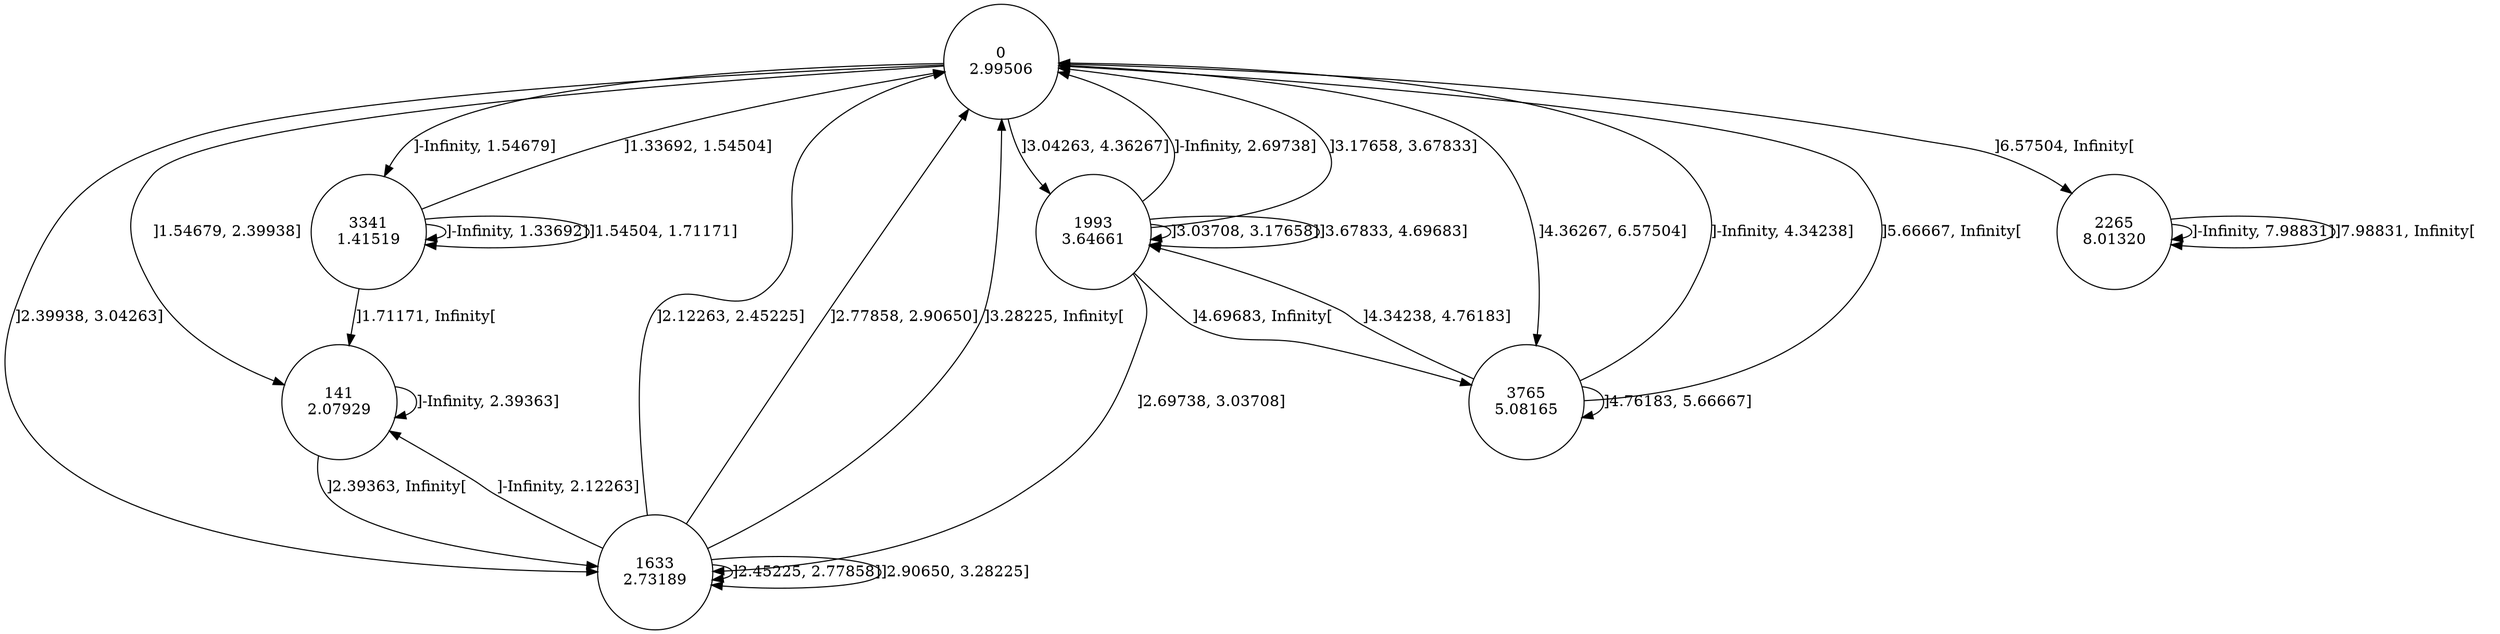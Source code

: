 digraph DFA {
0 [shape=circle, label="0\n2.99506"];
	0 -> 3341 [label="]-Infinity, 1.54679]"];
	0 -> 141 [label="]1.54679, 2.39938]"];
	0 -> 1633 [label="]2.39938, 3.04263]"];
	0 -> 1993 [label="]3.04263, 4.36267]"];
	0 -> 3765 [label="]4.36267, 6.57504]"];
	0 -> 2265 [label="]6.57504, Infinity["];
2265 [shape=circle, label="2265\n8.01320"];
	2265 -> 2265 [label="]-Infinity, 7.98831]"];
	2265 -> 2265 [label="]7.98831, Infinity["];
3765 [shape=circle, label="3765\n5.08165"];
	3765 -> 0 [label="]-Infinity, 4.34238]"];
	3765 -> 1993 [label="]4.34238, 4.76183]"];
	3765 -> 3765 [label="]4.76183, 5.66667]"];
	3765 -> 0 [label="]5.66667, Infinity["];
1993 [shape=circle, label="1993\n3.64661"];
	1993 -> 0 [label="]-Infinity, 2.69738]"];
	1993 -> 1633 [label="]2.69738, 3.03708]"];
	1993 -> 1993 [label="]3.03708, 3.17658]"];
	1993 -> 0 [label="]3.17658, 3.67833]"];
	1993 -> 1993 [label="]3.67833, 4.69683]"];
	1993 -> 3765 [label="]4.69683, Infinity["];
1633 [shape=circle, label="1633\n2.73189"];
	1633 -> 141 [label="]-Infinity, 2.12263]"];
	1633 -> 0 [label="]2.12263, 2.45225]"];
	1633 -> 1633 [label="]2.45225, 2.77858]"];
	1633 -> 0 [label="]2.77858, 2.90650]"];
	1633 -> 1633 [label="]2.90650, 3.28225]"];
	1633 -> 0 [label="]3.28225, Infinity["];
141 [shape=circle, label="141\n2.07929"];
	141 -> 141 [label="]-Infinity, 2.39363]"];
	141 -> 1633 [label="]2.39363, Infinity["];
3341 [shape=circle, label="3341\n1.41519"];
	3341 -> 3341 [label="]-Infinity, 1.33692]"];
	3341 -> 0 [label="]1.33692, 1.54504]"];
	3341 -> 3341 [label="]1.54504, 1.71171]"];
	3341 -> 141 [label="]1.71171, Infinity["];
}